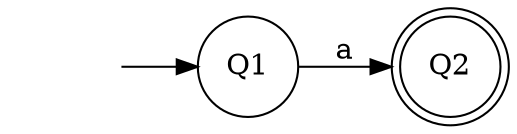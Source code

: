digraph NFA {
rankdir=LR;
node [shape = none]; "";
node [shape = doublecircle]; Q2;
node [shape = circle];
""->Q1
Q1->Q2[label="a"];

}
